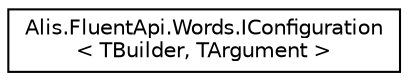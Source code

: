 digraph "Graphical Class Hierarchy"
{
 // LATEX_PDF_SIZE
  edge [fontname="Helvetica",fontsize="10",labelfontname="Helvetica",labelfontsize="10"];
  node [fontname="Helvetica",fontsize="10",shape=record];
  rankdir="LR";
  Node0 [label="Alis.FluentApi.Words.IConfiguration\l\< TBuilder, TArgument \>",height=0.2,width=0.4,color="black", fillcolor="white", style="filled",URL="$interface_alis_1_1_fluent_api_1_1_words_1_1_i_configuration.html",tooltip="The configuration interface"];
}
